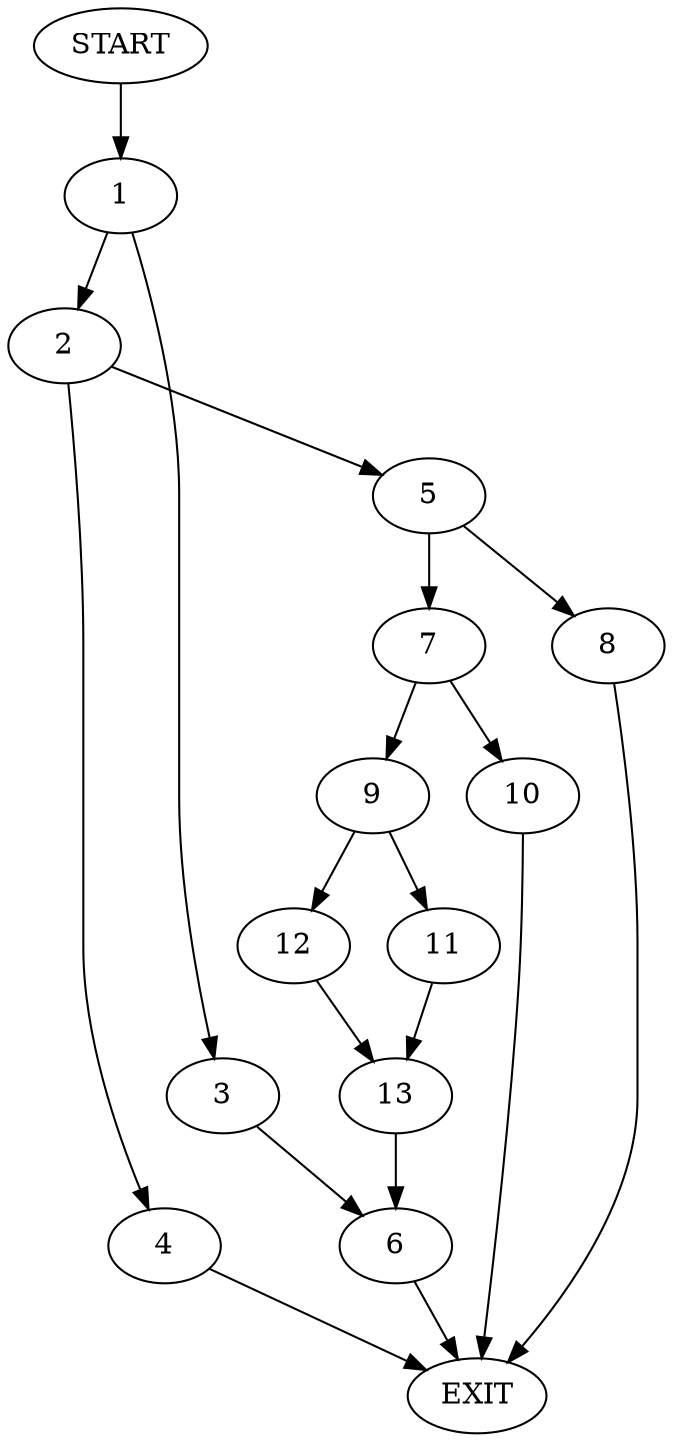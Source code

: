 digraph {
0 [label="START"]
14 [label="EXIT"]
0 -> 1
1 -> 2
1 -> 3
2 -> 4
2 -> 5
3 -> 6
4 -> 14
5 -> 7
5 -> 8
7 -> 9
7 -> 10
8 -> 14
9 -> 11
9 -> 12
10 -> 14
11 -> 13
12 -> 13
13 -> 6
6 -> 14
}
